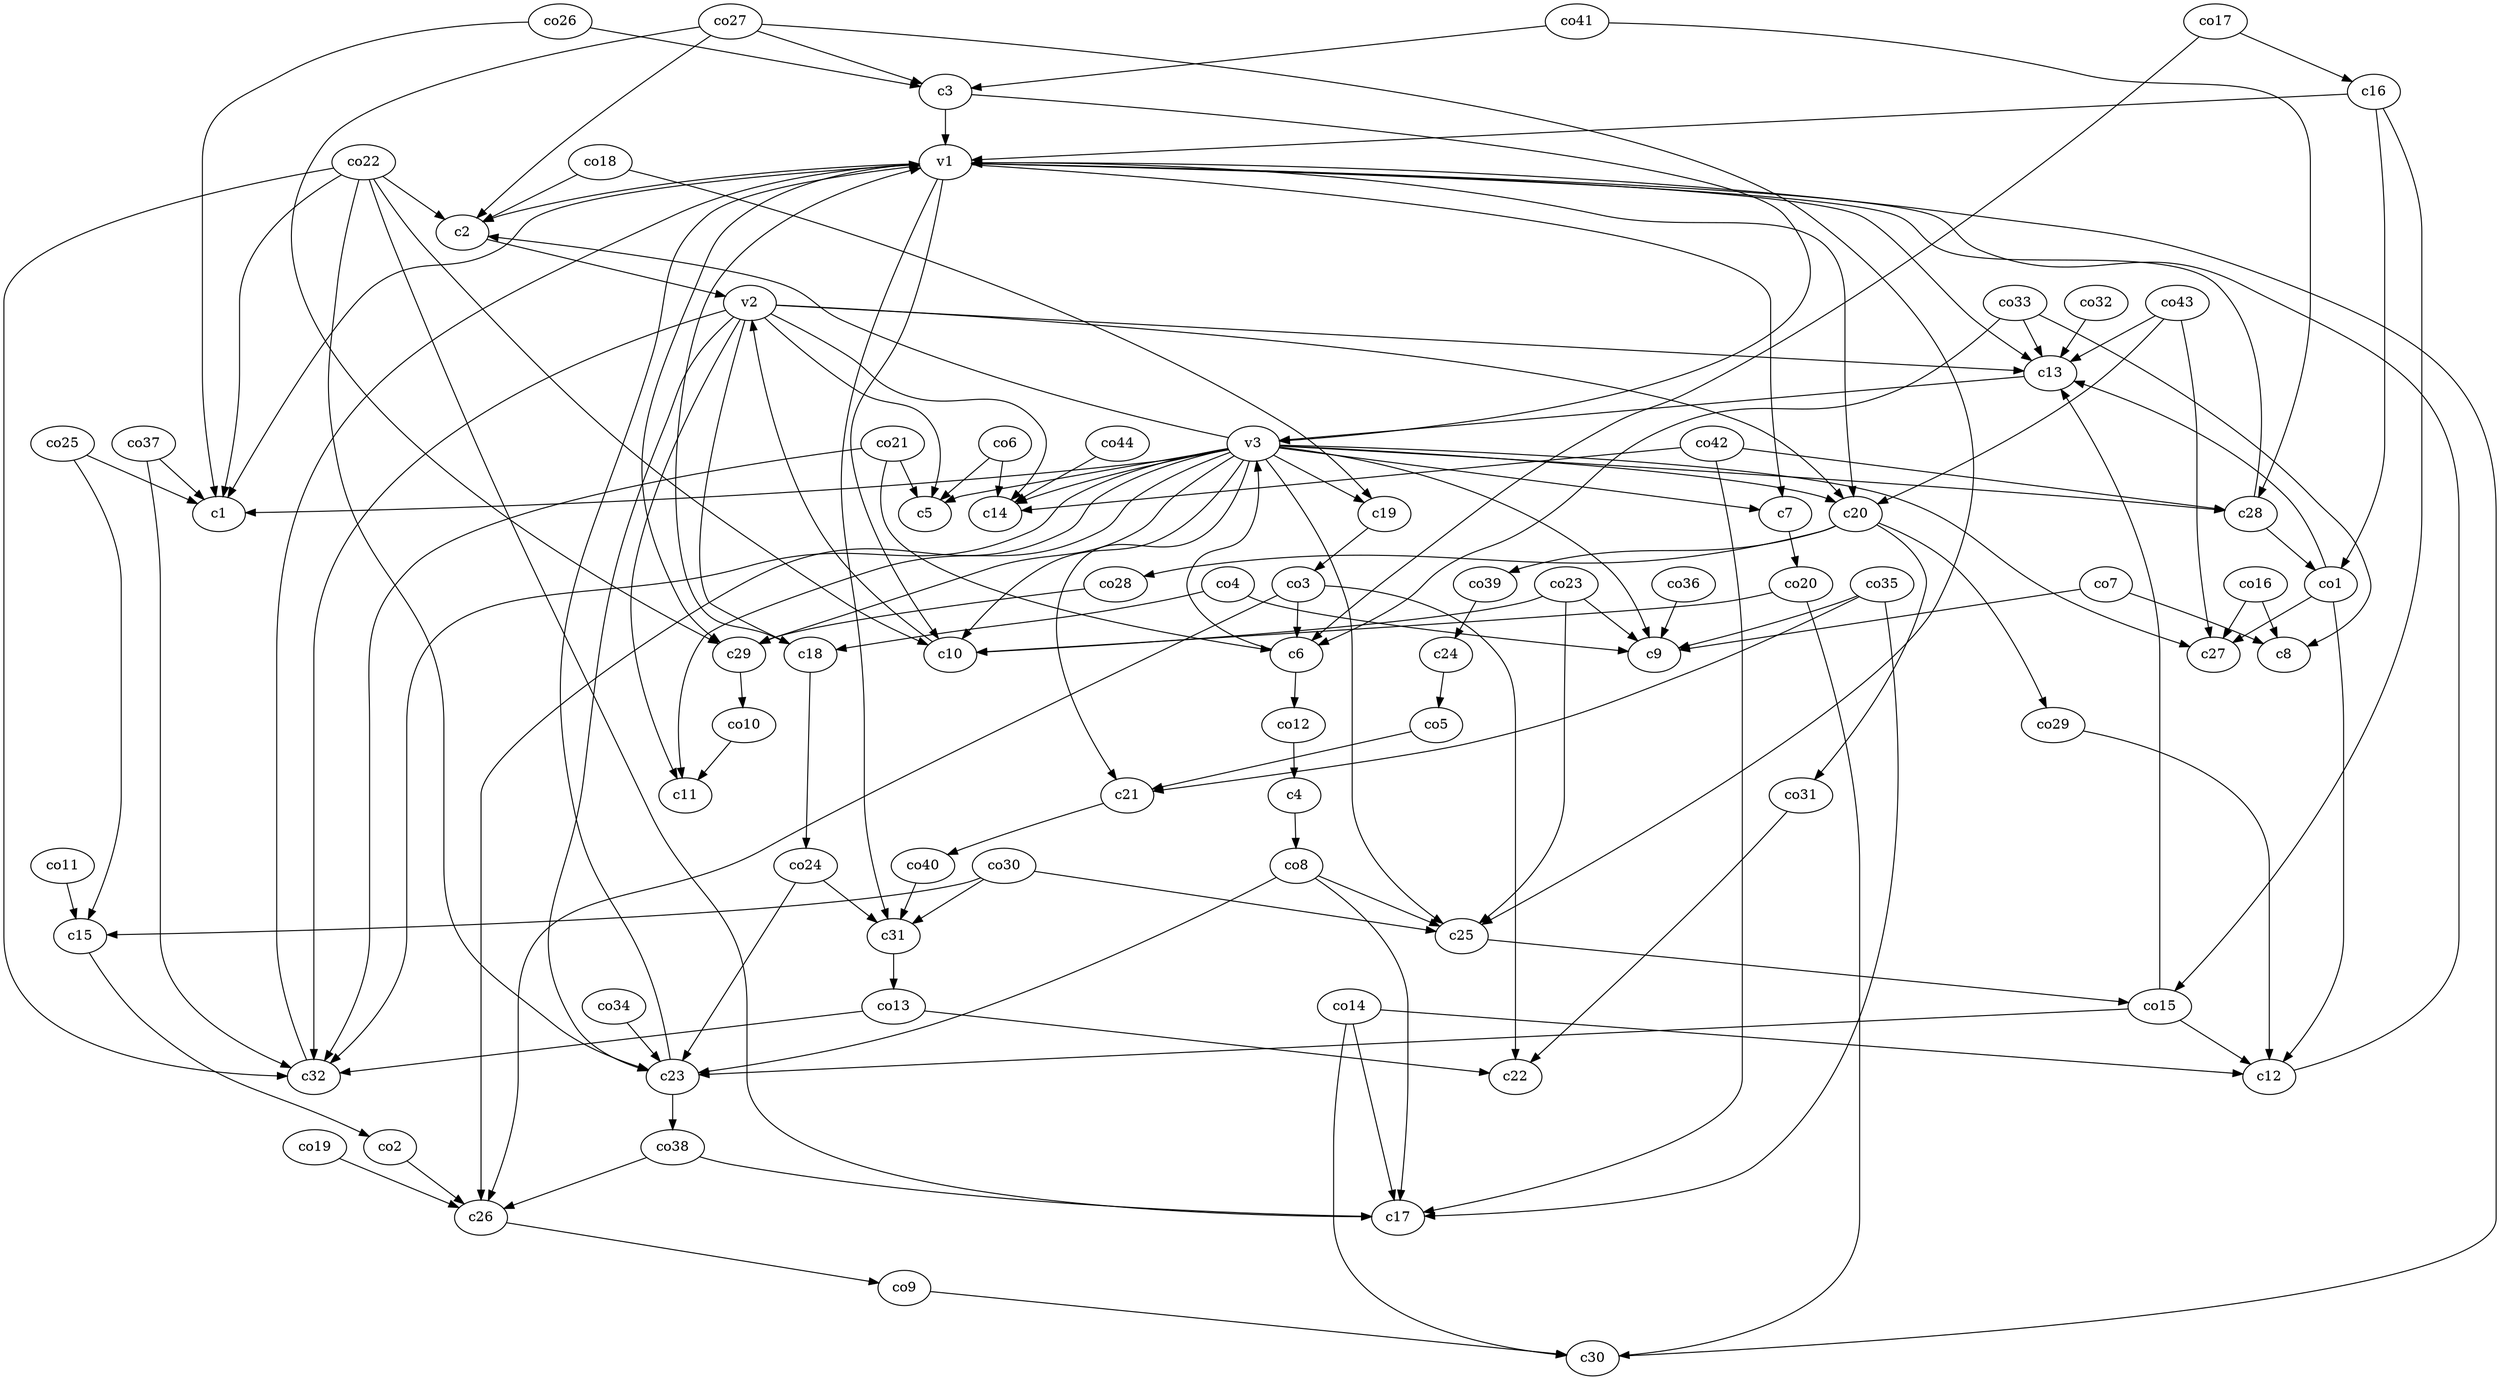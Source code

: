 strict digraph  {
c1;
c2;
c3;
c4;
c5;
c6;
c7;
c8;
c9;
c10;
c11;
c12;
c13;
c14;
c15;
c16;
c17;
c18;
c19;
c20;
c21;
c22;
c23;
c24;
c25;
c26;
c27;
c28;
c29;
c30;
c31;
c32;
v1;
v2;
v3;
co1;
co2;
co3;
co4;
co5;
co6;
co7;
co8;
co9;
co10;
co11;
co12;
co13;
co14;
co15;
co16;
co17;
co18;
co19;
co20;
co21;
co22;
co23;
co24;
co25;
co26;
co27;
co28;
co29;
co30;
co31;
co32;
co33;
co34;
co35;
co36;
co37;
co38;
co39;
co40;
co41;
co42;
co43;
co44;
c2 -> v2  [weight=1];
c3 -> v3  [weight=1];
c3 -> v1  [weight=1];
c4 -> co8  [weight=1];
c6 -> co12  [weight=1];
c6 -> v3  [weight=1];
c7 -> co20  [weight=1];
c10 -> v2  [weight=1];
c12 -> v1  [weight=1];
c13 -> v3  [weight=1];
c15 -> co2  [weight=1];
c16 -> co15  [weight=1];
c16 -> co1  [weight=1];
c16 -> v1  [weight=1];
c18 -> co24  [weight=1];
c18 -> v1  [weight=1];
c19 -> co3  [weight=1];
c20 -> co29  [weight=1];
c20 -> co31  [weight=1];
c20 -> co39  [weight=1];
c20 -> co28  [weight=1];
c21 -> co40  [weight=1];
c23 -> co38  [weight=1];
c23 -> v1  [weight=1];
c24 -> co5  [weight=1];
c25 -> co15  [weight=1];
c26 -> co9  [weight=1];
c28 -> co1  [weight=1];
c28 -> v1  [weight=1];
c29 -> co10  [weight=1];
c30 -> v1  [weight=1];
c31 -> co13  [weight=1];
c32 -> v1  [weight=1];
v1 -> c13  [weight=1];
v1 -> c10  [weight=1];
v1 -> c31  [weight=1];
v1 -> c7  [weight=1];
v1 -> c1  [weight=1];
v1 -> c29  [weight=1];
v1 -> c20  [weight=1];
v1 -> c2  [weight=1];
v2 -> c5  [weight=1];
v2 -> c13  [weight=1];
v2 -> c11  [weight=1];
v2 -> c23  [weight=1];
v2 -> c18  [weight=1];
v2 -> c14  [weight=1];
v2 -> c20  [weight=1];
v2 -> c32  [weight=1];
v3 -> c19  [weight=1];
v3 -> c14  [weight=1];
v3 -> c1  [weight=1];
v3 -> c7  [weight=1];
v3 -> c21  [weight=1];
v3 -> c25  [weight=1];
v3 -> c26  [weight=1];
v3 -> c27  [weight=1];
v3 -> c20  [weight=1];
v3 -> c32  [weight=1];
v3 -> c11  [weight=1];
v3 -> c29  [weight=1];
v3 -> c5  [weight=1];
v3 -> c28  [weight=1];
v3 -> c10  [weight=1];
v3 -> c9  [weight=1];
v3 -> c2  [weight=1];
co1 -> c27  [weight=1];
co1 -> c13  [weight=1];
co1 -> c12  [weight=1];
co2 -> c26  [weight=1];
co3 -> c22  [weight=1];
co3 -> c26  [weight=1];
co3 -> c6  [weight=1];
co4 -> c9  [weight=1];
co4 -> c18  [weight=1];
co5 -> c21  [weight=1];
co6 -> c5  [weight=1];
co6 -> c14  [weight=1];
co7 -> c8  [weight=1];
co7 -> c9  [weight=1];
co8 -> c23  [weight=1];
co8 -> c17  [weight=1];
co8 -> c25  [weight=1];
co9 -> c30  [weight=1];
co10 -> c11  [weight=1];
co11 -> c15  [weight=1];
co12 -> c4  [weight=1];
co13 -> c32  [weight=1];
co13 -> c22  [weight=1];
co14 -> c30  [weight=1];
co14 -> c12  [weight=1];
co14 -> c17  [weight=1];
co15 -> c23  [weight=1];
co15 -> c13  [weight=1];
co15 -> c12  [weight=1];
co16 -> c8  [weight=1];
co16 -> c27  [weight=1];
co17 -> c16  [weight=1];
co17 -> c6  [weight=1];
co18 -> c19  [weight=1];
co18 -> c2  [weight=1];
co19 -> c26  [weight=1];
co20 -> c10  [weight=1];
co20 -> c30  [weight=1];
co21 -> c32  [weight=1];
co21 -> c6  [weight=1];
co21 -> c5  [weight=1];
co22 -> c2  [weight=1];
co22 -> c1  [weight=1];
co22 -> c10  [weight=1];
co22 -> c17  [weight=1];
co22 -> c32  [weight=1];
co22 -> c23  [weight=1];
co23 -> c10  [weight=1];
co23 -> c25  [weight=1];
co23 -> c9  [weight=1];
co24 -> c23  [weight=1];
co24 -> c31  [weight=1];
co25 -> c1  [weight=1];
co25 -> c15  [weight=1];
co26 -> c1  [weight=1];
co26 -> c3  [weight=1];
co27 -> c29  [weight=1];
co27 -> c3  [weight=1];
co27 -> c25  [weight=1];
co27 -> c2  [weight=1];
co28 -> c29  [weight=1];
co29 -> c12  [weight=1];
co30 -> c31  [weight=1];
co30 -> c25  [weight=1];
co30 -> c15  [weight=1];
co31 -> c22  [weight=1];
co32 -> c13  [weight=1];
co33 -> c13  [weight=1];
co33 -> c8  [weight=1];
co33 -> c6  [weight=1];
co34 -> c23  [weight=1];
co35 -> c21  [weight=1];
co35 -> c17  [weight=1];
co35 -> c9  [weight=1];
co36 -> c9  [weight=1];
co37 -> c1  [weight=1];
co37 -> c32  [weight=1];
co38 -> c17  [weight=1];
co38 -> c26  [weight=1];
co39 -> c24  [weight=1];
co40 -> c31  [weight=1];
co41 -> c3  [weight=1];
co41 -> c28  [weight=1];
co42 -> c14  [weight=1];
co42 -> c17  [weight=1];
co42 -> c28  [weight=1];
co43 -> c27  [weight=1];
co43 -> c13  [weight=1];
co43 -> c20  [weight=1];
co44 -> c14  [weight=1];
}
